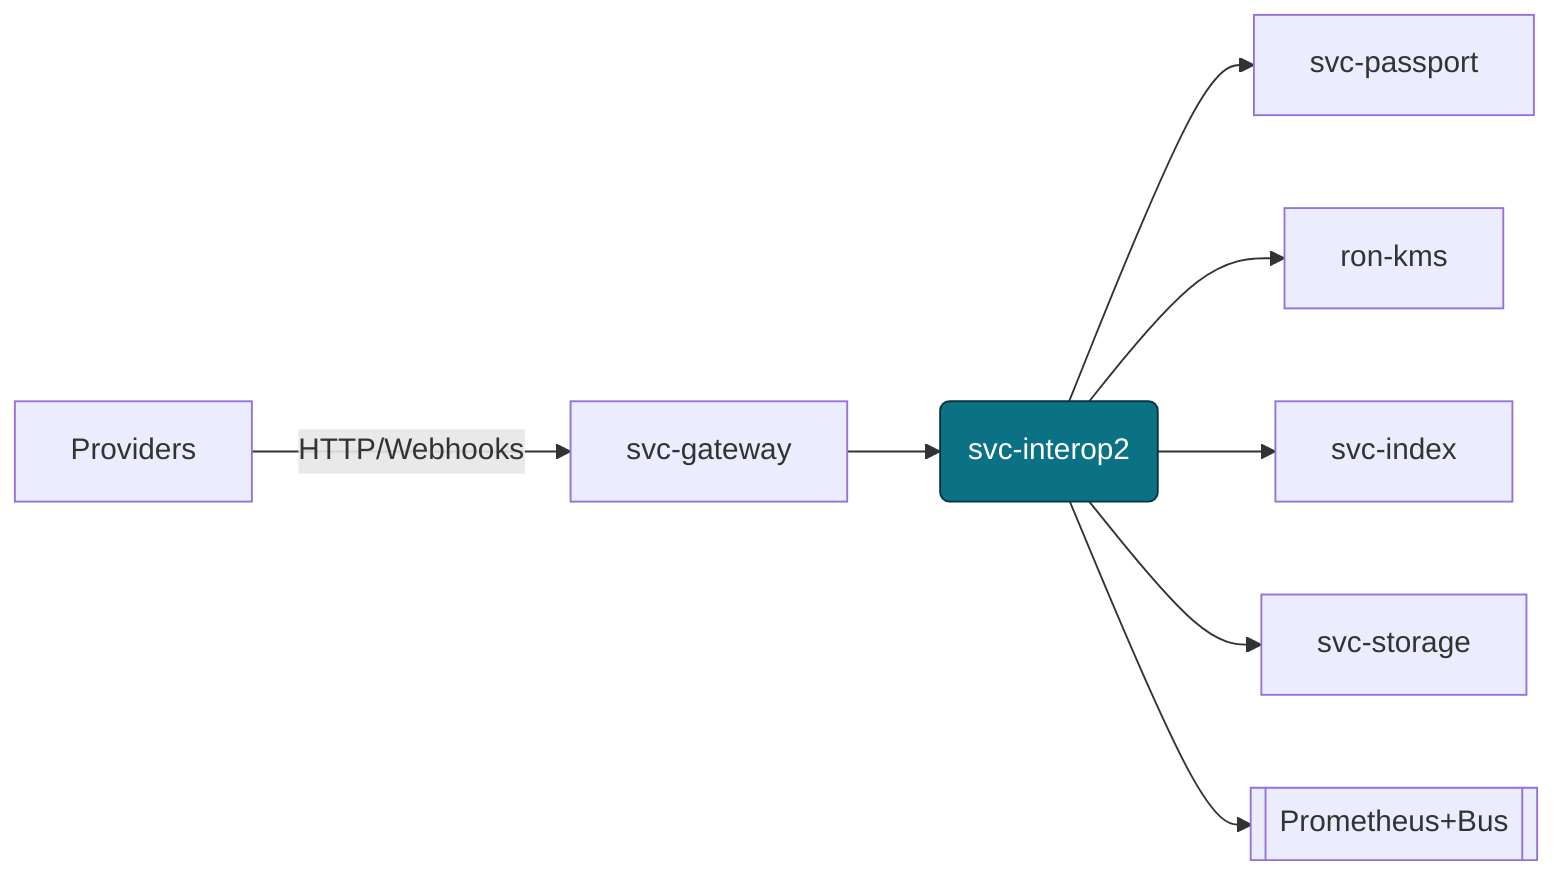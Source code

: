 flowchart LR
  A[Providers] -->|HTTP/Webhooks| G[svc-gateway]
  G --> B(svc-interop2)
  B --> P[svc-passport]
  B --> K[ron-kms]
  B --> I[svc-index]
  B --> S[svc-storage]
  B --> E[[Prometheus+Bus]]
  style B fill:#0b7285,stroke:#083344,color:#fff